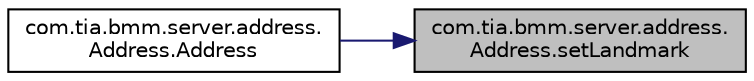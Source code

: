 digraph "com.tia.bmm.server.address.Address.setLandmark"
{
 // INTERACTIVE_SVG=YES
 // LATEX_PDF_SIZE
  edge [fontname="Helvetica",fontsize="10",labelfontname="Helvetica",labelfontsize="10"];
  node [fontname="Helvetica",fontsize="10",shape=record];
  rankdir="RL";
  Node1 [label="com.tia.bmm.server.address.\lAddress.setLandmark",height=0.2,width=0.4,color="black", fillcolor="grey75", style="filled", fontcolor="black",tooltip=" "];
  Node1 -> Node2 [dir="back",color="midnightblue",fontsize="10",style="solid",fontname="Helvetica"];
  Node2 [label="com.tia.bmm.server.address.\lAddress.Address",height=0.2,width=0.4,color="black", fillcolor="white", style="filled",URL="$d5/da1/classcom_1_1tia_1_1bmm_1_1server_1_1address_1_1_address.html#a609231ed3f5577801b11d7e9c0cdc8bf",tooltip=" "];
}
